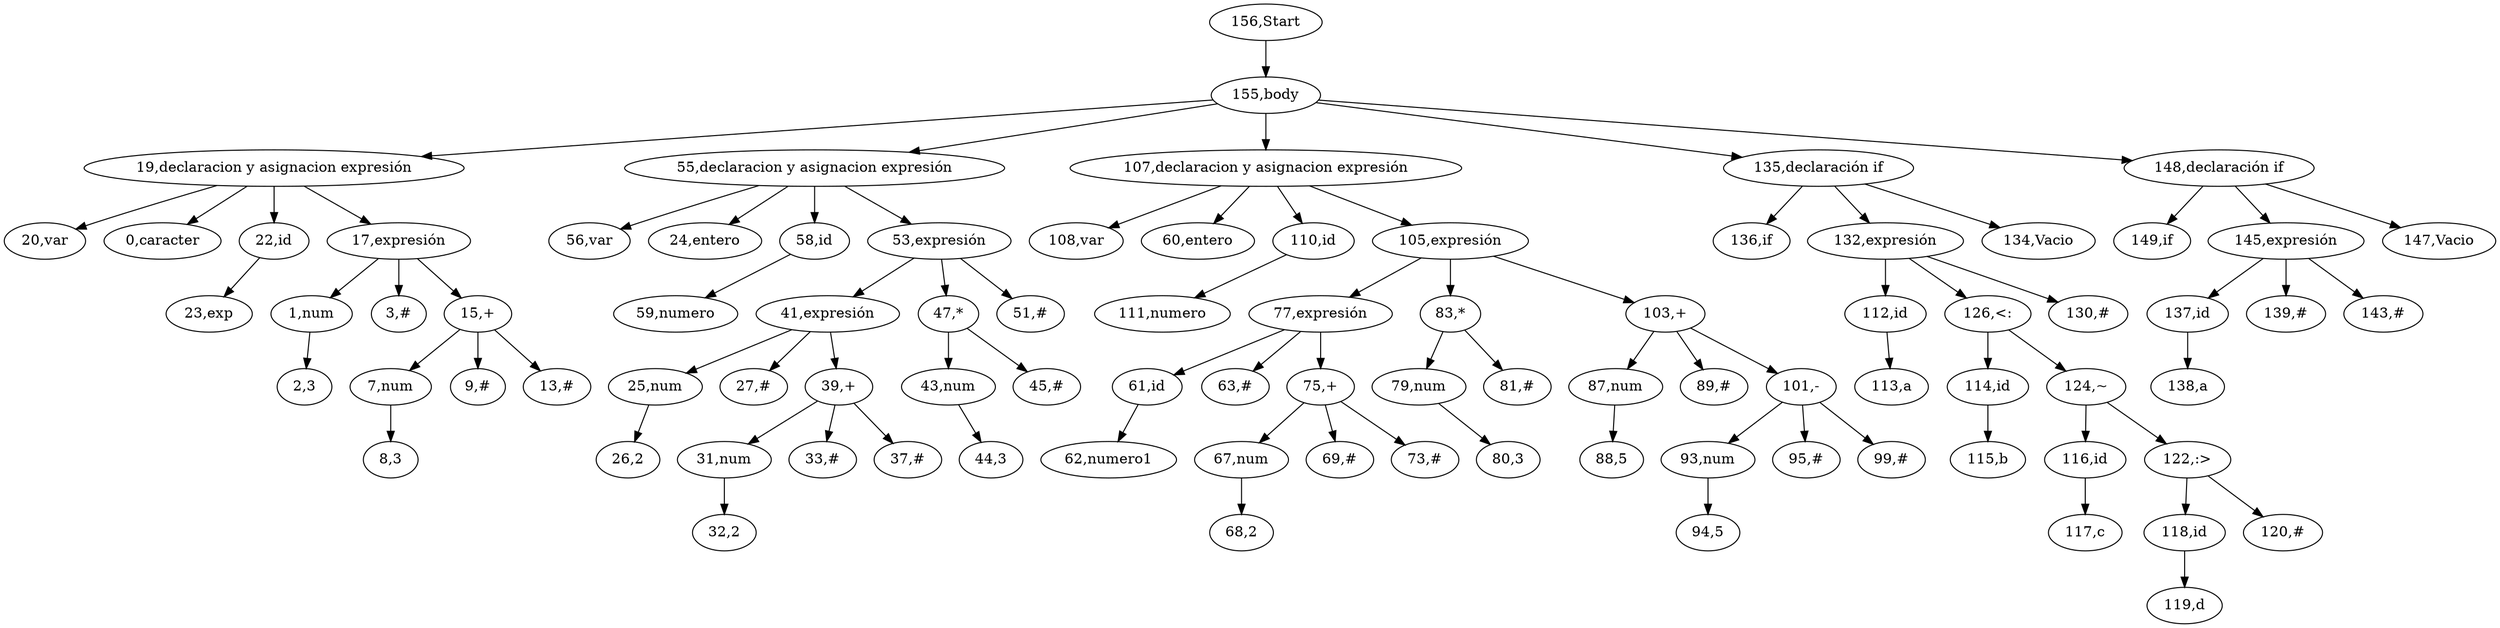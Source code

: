 digraph {
"156,Start" -> "155,body";
"155,body" -> "19,declaracion y asignacion expresión";
"19,declaracion y asignacion expresión" -> "20,var";
"19,declaracion y asignacion expresión" -> "0,caracter";
"19,declaracion y asignacion expresión" -> "22,id";
"22,id" -> "23,exp";
"19,declaracion y asignacion expresión" -> "17,expresión";
"17,expresión" -> "1,num";
"1,num" -> "2,3";
"17,expresión" -> "3,#";
"17,expresión" -> "15,+";
"15,+" -> "7,num";
"7,num" -> "8,3";
"15,+" -> "9,#";
"15,+" -> "13,#";
"155,body" -> "55,declaracion y asignacion expresión";
"55,declaracion y asignacion expresión" -> "56,var";
"55,declaracion y asignacion expresión" -> "24,entero";
"55,declaracion y asignacion expresión" -> "58,id";
"58,id" -> "59,numero";
"55,declaracion y asignacion expresión" -> "53,expresión";
"53,expresión" -> "41,expresión";
"41,expresión" -> "25,num";
"25,num" -> "26,2";
"41,expresión" -> "27,#";
"41,expresión" -> "39,+";
"39,+" -> "31,num";
"31,num" -> "32,2";
"39,+" -> "33,#";
"39,+" -> "37,#";
"53,expresión" -> "47,*";
"47,*" -> "43,num";
"43,num" -> "44,3";
"47,*" -> "45,#";
"53,expresión" -> "51,#";
"155,body" -> "107,declaracion y asignacion expresión";
"107,declaracion y asignacion expresión" -> "108,var";
"107,declaracion y asignacion expresión" -> "60,entero";
"107,declaracion y asignacion expresión" -> "110,id";
"110,id" -> "111,numero";
"107,declaracion y asignacion expresión" -> "105,expresión";
"105,expresión" -> "77,expresión";
"77,expresión" -> "61,id";
"61,id" -> "62,numero1";
"77,expresión" -> "63,#";
"77,expresión" -> "75,+";
"75,+" -> "67,num";
"67,num" -> "68,2";
"75,+" -> "69,#";
"75,+" -> "73,#";
"105,expresión" -> "83,*";
"83,*" -> "79,num";
"79,num" -> "80,3";
"83,*" -> "81,#";
"105,expresión" -> "103,+";
"103,+" -> "87,num";
"87,num" -> "88,5";
"103,+" -> "89,#";
"103,+" -> "101,-";
"101,-" -> "93,num";
"93,num" -> "94,5";
"101,-" -> "95,#";
"101,-" -> "99,#";
"155,body" -> "135,declaración if";
"135,declaración if" -> "136,if";
"135,declaración if" -> "132,expresión";
"132,expresión" -> "112,id";
"112,id" -> "113,a";
"132,expresión" -> "126,<:";
"126,<:" -> "114,id";
"114,id" -> "115,b";
"126,<:" -> "124,~";
"124,~" -> "116,id";
"116,id" -> "117,c";
"124,~" -> "122,:>";
"122,:>" -> "118,id";
"118,id" -> "119,d";
"122,:>" -> "120,#";
"132,expresión" -> "130,#";
"135,declaración if" -> "134,Vacio";
"155,body" -> "148,declaración if";
"148,declaración if" -> "149,if";
"148,declaración if" -> "145,expresión";
"145,expresión" -> "137,id";
"137,id" -> "138,a";
"145,expresión" -> "139,#";
"145,expresión" -> "143,#";
"148,declaración if" -> "147,Vacio";

}